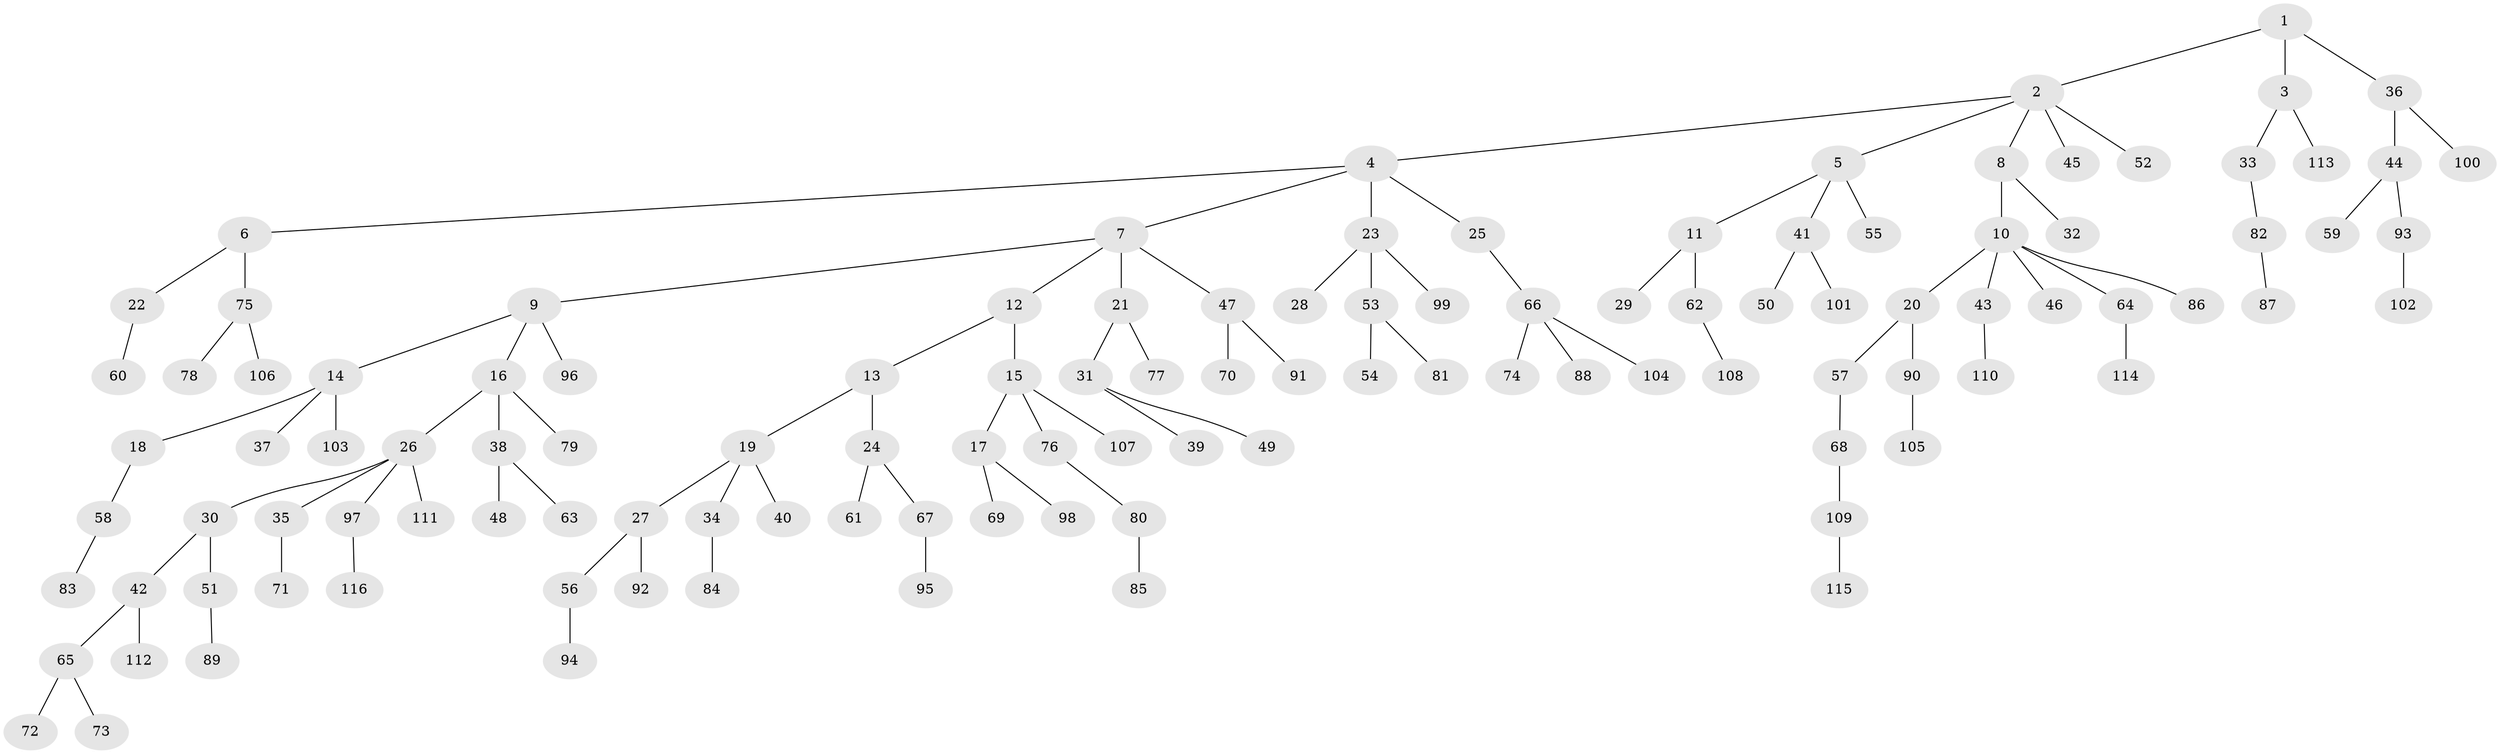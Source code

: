 // Generated by graph-tools (version 1.1) at 2025/50/03/09/25 03:50:20]
// undirected, 116 vertices, 115 edges
graph export_dot {
graph [start="1"]
  node [color=gray90,style=filled];
  1;
  2;
  3;
  4;
  5;
  6;
  7;
  8;
  9;
  10;
  11;
  12;
  13;
  14;
  15;
  16;
  17;
  18;
  19;
  20;
  21;
  22;
  23;
  24;
  25;
  26;
  27;
  28;
  29;
  30;
  31;
  32;
  33;
  34;
  35;
  36;
  37;
  38;
  39;
  40;
  41;
  42;
  43;
  44;
  45;
  46;
  47;
  48;
  49;
  50;
  51;
  52;
  53;
  54;
  55;
  56;
  57;
  58;
  59;
  60;
  61;
  62;
  63;
  64;
  65;
  66;
  67;
  68;
  69;
  70;
  71;
  72;
  73;
  74;
  75;
  76;
  77;
  78;
  79;
  80;
  81;
  82;
  83;
  84;
  85;
  86;
  87;
  88;
  89;
  90;
  91;
  92;
  93;
  94;
  95;
  96;
  97;
  98;
  99;
  100;
  101;
  102;
  103;
  104;
  105;
  106;
  107;
  108;
  109;
  110;
  111;
  112;
  113;
  114;
  115;
  116;
  1 -- 2;
  1 -- 3;
  1 -- 36;
  2 -- 4;
  2 -- 5;
  2 -- 8;
  2 -- 45;
  2 -- 52;
  3 -- 33;
  3 -- 113;
  4 -- 6;
  4 -- 7;
  4 -- 23;
  4 -- 25;
  5 -- 11;
  5 -- 41;
  5 -- 55;
  6 -- 22;
  6 -- 75;
  7 -- 9;
  7 -- 12;
  7 -- 21;
  7 -- 47;
  8 -- 10;
  8 -- 32;
  9 -- 14;
  9 -- 16;
  9 -- 96;
  10 -- 20;
  10 -- 43;
  10 -- 46;
  10 -- 64;
  10 -- 86;
  11 -- 29;
  11 -- 62;
  12 -- 13;
  12 -- 15;
  13 -- 19;
  13 -- 24;
  14 -- 18;
  14 -- 37;
  14 -- 103;
  15 -- 17;
  15 -- 76;
  15 -- 107;
  16 -- 26;
  16 -- 38;
  16 -- 79;
  17 -- 69;
  17 -- 98;
  18 -- 58;
  19 -- 27;
  19 -- 34;
  19 -- 40;
  20 -- 57;
  20 -- 90;
  21 -- 31;
  21 -- 77;
  22 -- 60;
  23 -- 28;
  23 -- 53;
  23 -- 99;
  24 -- 61;
  24 -- 67;
  25 -- 66;
  26 -- 30;
  26 -- 35;
  26 -- 97;
  26 -- 111;
  27 -- 56;
  27 -- 92;
  30 -- 42;
  30 -- 51;
  31 -- 39;
  31 -- 49;
  33 -- 82;
  34 -- 84;
  35 -- 71;
  36 -- 44;
  36 -- 100;
  38 -- 48;
  38 -- 63;
  41 -- 50;
  41 -- 101;
  42 -- 65;
  42 -- 112;
  43 -- 110;
  44 -- 59;
  44 -- 93;
  47 -- 70;
  47 -- 91;
  51 -- 89;
  53 -- 54;
  53 -- 81;
  56 -- 94;
  57 -- 68;
  58 -- 83;
  62 -- 108;
  64 -- 114;
  65 -- 72;
  65 -- 73;
  66 -- 74;
  66 -- 88;
  66 -- 104;
  67 -- 95;
  68 -- 109;
  75 -- 78;
  75 -- 106;
  76 -- 80;
  80 -- 85;
  82 -- 87;
  90 -- 105;
  93 -- 102;
  97 -- 116;
  109 -- 115;
}
